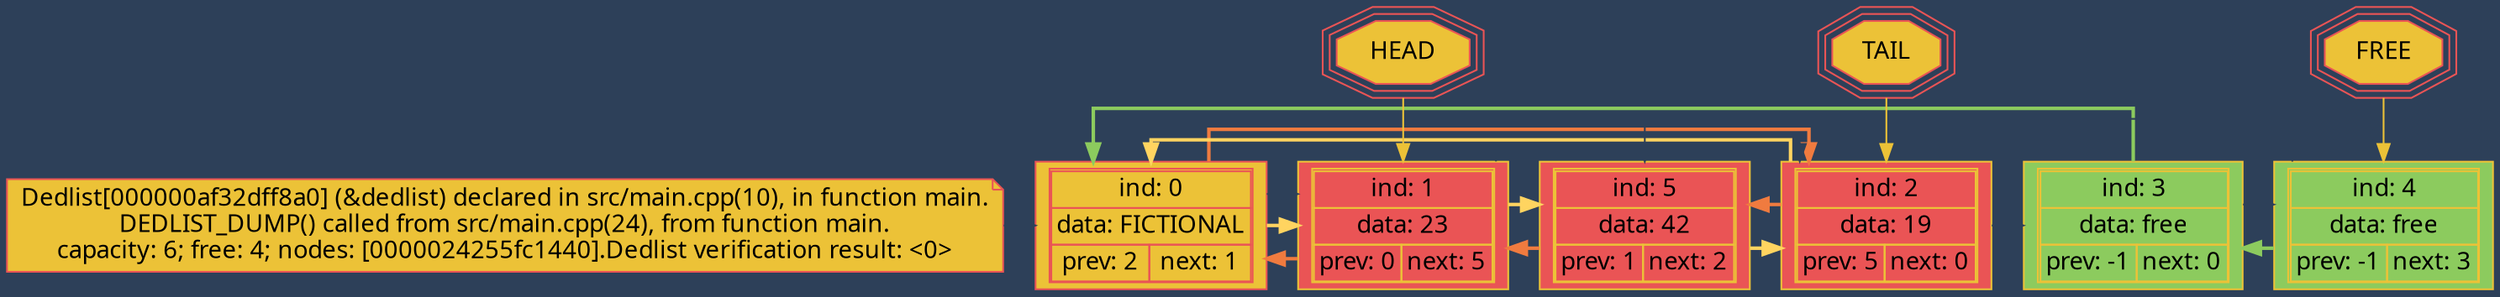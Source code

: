 digraph{
splines=ortho;
bgcolor="#2D4059";


NODE_TEXT[shape=note, fontname="verdana",
style=bold, style=filled,
color="#EA5455", fillcolor="#ECC237",
label = "Dedlist[000000af32dff8a0] (&dedlist) declared in src/main.cpp(10), in function main.\nDEDLIST_DUMP() called from src/main.cpp(24), from function main.\ncapacity: 6; free: 4; nodes: [0000024255fc1440].Dedlist verification result: <0>
"]


NODE_0[shape="record", fontname="verdana",
style=bold, style=filled,
color="#EA5455", fillcolor="#ECC237",
label = <<table cellspacing="0">
<tr><td colspan="2">ind: 0</td></tr>
<tr><td colspan="2">data: FICTIONAL</td></tr>
<tr><td>prev: 2</td><td>next: 1</td></tr></table>>];


NODE_1[shape="record", fontname="verdana",
style=bold, style=filled,
color="#ECC237", fillcolor="#EA5455",
label = <<table cellspacing="0">
<tr><td colspan="2">ind: 1</td></tr>
<tr><td colspan="2">data: 23</td></tr>
<tr><td>prev: 0</td><td>next: 5</td></tr></table>>];

NODE_2[shape="record", fontname="verdana",
style=bold, style=filled,
color="#ECC237", fillcolor="#EA5455",
label = <<table cellspacing="0">
<tr><td colspan="2">ind: 2</td></tr>
<tr><td colspan="2">data: 19</td></tr>
<tr><td>prev: 5</td><td>next: 0</td></tr></table>>];

NODE_3[shape="record", fontname="verdana",
style=bold, style=filled,
color="#ECC237", fillcolor="#8ccb5e",
label = <<table cellspacing="0">
<tr><td colspan="2">ind: 3</td></tr>
<tr><td colspan="2">data: free</td></tr>
<tr><td>prev: -1</td><td>next: 0</td></tr></table>>];

NODE_4[shape="record", fontname="verdana",
style=bold, style=filled,
color="#ECC237", fillcolor="#8ccb5e",
label = <<table cellspacing="0">
<tr><td colspan="2">ind: 4</td></tr>
<tr><td colspan="2">data: free</td></tr>
<tr><td>prev: -1</td><td>next: 3</td></tr></table>>];

NODE_5[shape="record", fontname="verdana",
style=bold, style=filled,
color="#ECC237", fillcolor="#EA5455",
label = <<table cellspacing="0">
<tr><td colspan="2">ind: 5</td></tr>
<tr><td colspan="2">data: 42</td></tr>
<tr><td>prev: 1</td><td>next: 2</td></tr></table>>];

HEAD[shape=tripleoctagon, style=filled,
fontname="verdana", color="#EA5455", fillcolor="#ECC237"];

TAIL[shape=tripleoctagon, style=filled,
fontname="verdana", color="#EA5455", fillcolor="#ECC237"];

FREE[shape=tripleoctagon, style=filled,
fontname="verdana", color="#EA5455", fillcolor="#ECC237"];


{rank=same; NODE_TEXT NODE_0 NODE_1 NODE_2 NODE_3 NODE_4 NODE_5 }
NODE_TEXT->NODE_0[weight=10, color="#2D4059"];
NODE_0->NODE_1[weight=10, color="#2D4059"];
NODE_1->NODE_2[weight=10, color="#2D4059"];
NODE_2->NODE_3[weight=10, color="#2D4059"];
NODE_3->NODE_4[weight=10, color="#2D4059"];
NODE_4->NODE_5[weight=10, color="#2D4059"];
HEAD->NODE_1[color="#ECC237"];
TAIL->NODE_2[color="#ECC237"];
FREE->NODE_4[color="#ECC237"];


NODE_0->NODE_2[color="#F07B3F", penwidth=2];
NODE_0->NODE_1[color="#FFD460", penwidth=2];

NODE_1->NODE_0[color="#F07B3F", penwidth=2];
NODE_1->NODE_5[color="#FFD460", penwidth=2];

NODE_2->NODE_5[color="#F07B3F", penwidth=2];
NODE_2->NODE_0[color="#FFD460", penwidth=2];

NODE_3->NODE_0[color="#8ccb5e", penwidth=2];
NODE_4->NODE_3[color="#8ccb5e", penwidth=2];
NODE_5->NODE_1[color="#F07B3F", penwidth=2];
NODE_5->NODE_2[color="#FFD460", penwidth=2];


}
